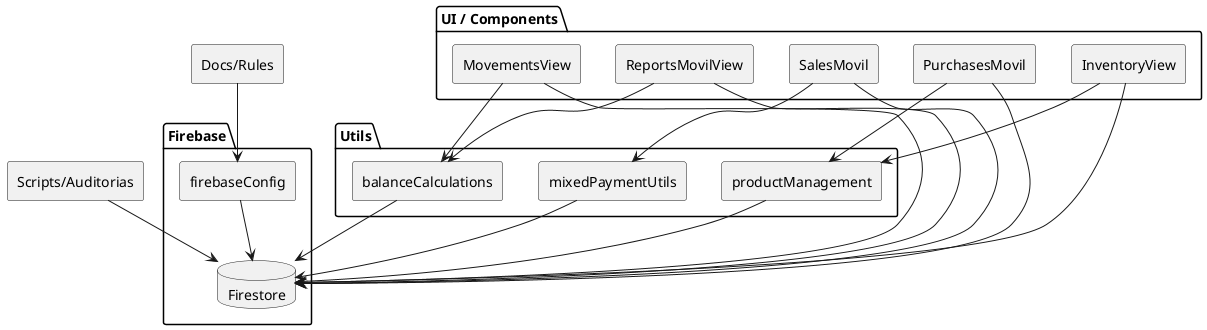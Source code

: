 @startuml
skinparam componentStyle rectangle
skinparam wrapWidth 180
skinparam maxMessageSize 200

package "UI / Components" {
  [MovementsView]
  [ReportsMovilView]
  [SalesMovil]
  [PurchasesMovil]
  [InventoryView]
}
package "Utils" {
  [balanceCalculations]
  [mixedPaymentUtils]
  [productManagement]
}
package "Firebase" {
  [firebaseConfig]
  database "Firestore" as FS
}
[Scripts/Auditorias]
[Docs/Rules]

[MovementsView] --> [balanceCalculations]
[ReportsMovilView] --> [balanceCalculations]
[SalesMovil] --> [mixedPaymentUtils]
[PurchasesMovil] --> [productManagement]
[InventoryView] --> [productManagement]

[MovementsView] --> FS
[ReportsMovilView] --> FS
[SalesMovil] --> FS
[PurchasesMovil] --> FS
[InventoryView] --> FS
[balanceCalculations] --> FS
[mixedPaymentUtils] --> FS
[productManagement] --> FS
[firebaseConfig] --> FS
[Docs/Rules] --> [firebaseConfig]
[Scripts/Auditorias] --> FS
@enduml

